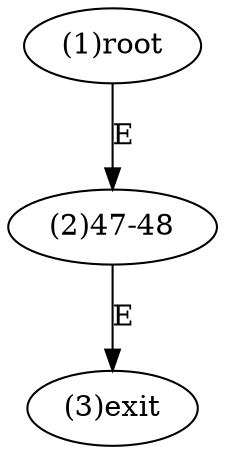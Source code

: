 digraph "" { 
1[ label="(1)root"];
2[ label="(2)47-48"];
3[ label="(3)exit"];
1->2[ label="E"];
2->3[ label="E"];
}